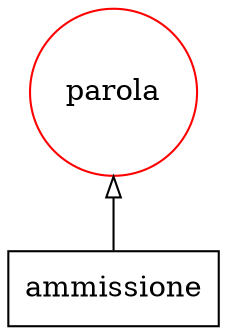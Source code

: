 digraph {
   rankdir=BT;
   edge [arrowhead=empty];

   subgraph {
      rank="source";
      edge [arrowhead=normal];
      node [shape=box];
      t3 [label="ammissione"];
   }

   subgraph {
      rank="same";
      node [color=red,shape=circle];
      tag2 [label=parola]; 
   }

   subgraph {
      rank="same";
      node [color=blue,shape=circle];
   }

   subgraph {
      rank="same";
      node [color=green,shape=circle];
   }

   subgraph {
      rank="same";
      node [color=orange,shape=circle];
   }
   t3 -> tag2;
}
